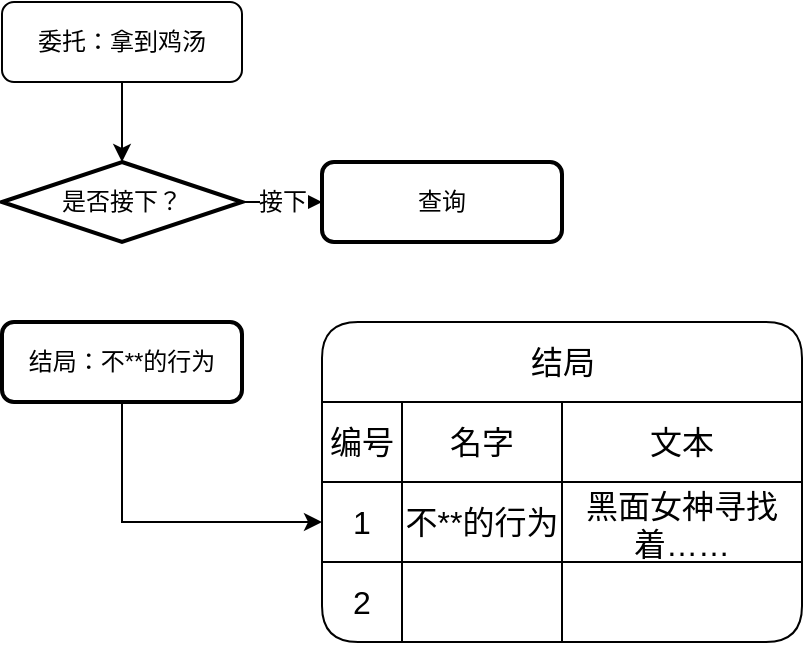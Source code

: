 <mxfile version="20.8.20" type="github">
  <diagram id="C5RBs43oDa-KdzZeNtuy" name="Page-1">
    <mxGraphModel dx="1674" dy="764" grid="1" gridSize="10" guides="1" tooltips="1" connect="1" arrows="1" fold="1" page="1" pageScale="1" pageWidth="827" pageHeight="1169" math="0" shadow="0">
      <root>
        <mxCell id="WIyWlLk6GJQsqaUBKTNV-0" />
        <mxCell id="WIyWlLk6GJQsqaUBKTNV-1" parent="WIyWlLk6GJQsqaUBKTNV-0" />
        <mxCell id="GXs71FnVznY9k2suRO1p-5" value="" style="edgeStyle=orthogonalEdgeStyle;rounded=0;orthogonalLoop=1;jettySize=auto;html=1;fontFamily=Helvetica;fontSize=12;fontColor=default;" edge="1" parent="WIyWlLk6GJQsqaUBKTNV-1" source="WIyWlLk6GJQsqaUBKTNV-3" target="GXs71FnVznY9k2suRO1p-4">
          <mxGeometry relative="1" as="geometry" />
        </mxCell>
        <mxCell id="WIyWlLk6GJQsqaUBKTNV-3" value="委托：拿到鸡汤" style="rounded=1;whiteSpace=wrap;html=1;fontSize=12;glass=0;strokeWidth=1;shadow=0;" parent="WIyWlLk6GJQsqaUBKTNV-1" vertex="1">
          <mxGeometry x="160" y="80" width="120" height="40" as="geometry" />
        </mxCell>
        <mxCell id="GXs71FnVznY9k2suRO1p-3" style="edgeStyle=orthogonalEdgeStyle;rounded=0;orthogonalLoop=1;jettySize=auto;html=1;exitX=0.5;exitY=1;exitDx=0;exitDy=0;" edge="1" parent="WIyWlLk6GJQsqaUBKTNV-1">
          <mxGeometry relative="1" as="geometry">
            <mxPoint x="220" y="200" as="sourcePoint" />
            <mxPoint x="220" y="200" as="targetPoint" />
          </mxGeometry>
        </mxCell>
        <mxCell id="GXs71FnVznY9k2suRO1p-7" value="接下" style="edgeStyle=orthogonalEdgeStyle;rounded=0;orthogonalLoop=1;jettySize=auto;html=1;fontFamily=Helvetica;fontSize=12;fontColor=default;" edge="1" parent="WIyWlLk6GJQsqaUBKTNV-1" source="GXs71FnVznY9k2suRO1p-4" target="GXs71FnVznY9k2suRO1p-6">
          <mxGeometry relative="1" as="geometry" />
        </mxCell>
        <mxCell id="GXs71FnVznY9k2suRO1p-4" value="是否接下？" style="strokeWidth=2;html=1;shape=mxgraph.flowchart.decision;whiteSpace=wrap;rounded=1;shadow=0;glass=0;strokeColor=default;fontFamily=Helvetica;fontSize=12;fontColor=default;fillColor=default;" vertex="1" parent="WIyWlLk6GJQsqaUBKTNV-1">
          <mxGeometry x="160" y="160" width="120" height="40" as="geometry" />
        </mxCell>
        <mxCell id="GXs71FnVznY9k2suRO1p-6" value="查询" style="whiteSpace=wrap;html=1;strokeWidth=2;rounded=1;shadow=0;glass=0;strokeColor=default;fontFamily=Helvetica;fontSize=12;fontColor=default;fillColor=default;" vertex="1" parent="WIyWlLk6GJQsqaUBKTNV-1">
          <mxGeometry x="320" y="160" width="120" height="40" as="geometry" />
        </mxCell>
        <mxCell id="GXs71FnVznY9k2suRO1p-22" style="edgeStyle=orthogonalEdgeStyle;rounded=0;orthogonalLoop=1;jettySize=auto;html=1;entryX=0;entryY=0.5;entryDx=0;entryDy=0;fontFamily=Helvetica;fontSize=12;fontColor=default;" edge="1" parent="WIyWlLk6GJQsqaUBKTNV-1" source="GXs71FnVznY9k2suRO1p-8" target="GXs71FnVznY9k2suRO1p-14">
          <mxGeometry relative="1" as="geometry" />
        </mxCell>
        <mxCell id="GXs71FnVznY9k2suRO1p-8" value="结局：不**的行为" style="whiteSpace=wrap;html=1;strokeWidth=2;rounded=1;shadow=0;glass=0;strokeColor=default;fontFamily=Helvetica;fontSize=12;fontColor=default;fillColor=default;" vertex="1" parent="WIyWlLk6GJQsqaUBKTNV-1">
          <mxGeometry x="160" y="240" width="120" height="40" as="geometry" />
        </mxCell>
        <mxCell id="GXs71FnVznY9k2suRO1p-9" value="结局" style="shape=table;startSize=40;container=1;collapsible=0;childLayout=tableLayout;strokeColor=default;fontSize=16;rounded=1;shadow=0;glass=0;strokeWidth=1;fontFamily=Helvetica;fontColor=default;fillColor=default;html=1;" vertex="1" parent="WIyWlLk6GJQsqaUBKTNV-1">
          <mxGeometry x="320" y="240" width="240" height="160" as="geometry" />
        </mxCell>
        <mxCell id="GXs71FnVznY9k2suRO1p-10" value="" style="shape=tableRow;horizontal=0;startSize=0;swimlaneHead=0;swimlaneBody=0;strokeColor=inherit;top=0;left=0;bottom=0;right=0;collapsible=0;dropTarget=0;fillColor=none;points=[[0,0.5],[1,0.5]];portConstraint=eastwest;fontSize=16;rounded=1;shadow=0;glass=0;strokeWidth=1;fontFamily=Helvetica;fontColor=default;html=1;" vertex="1" parent="GXs71FnVznY9k2suRO1p-9">
          <mxGeometry y="40" width="240" height="40" as="geometry" />
        </mxCell>
        <mxCell id="GXs71FnVznY9k2suRO1p-11" value="编号" style="shape=partialRectangle;html=1;whiteSpace=wrap;connectable=0;strokeColor=inherit;overflow=hidden;fillColor=none;top=0;left=0;bottom=0;right=0;pointerEvents=1;fontSize=16;rounded=1;shadow=0;glass=0;strokeWidth=1;fontFamily=Helvetica;fontColor=default;" vertex="1" parent="GXs71FnVznY9k2suRO1p-10">
          <mxGeometry width="40" height="40" as="geometry">
            <mxRectangle width="40" height="40" as="alternateBounds" />
          </mxGeometry>
        </mxCell>
        <mxCell id="GXs71FnVznY9k2suRO1p-12" value="名字" style="shape=partialRectangle;html=1;whiteSpace=wrap;connectable=0;strokeColor=inherit;overflow=hidden;fillColor=none;top=0;left=0;bottom=0;right=0;pointerEvents=1;fontSize=16;rounded=1;shadow=0;glass=0;strokeWidth=1;fontFamily=Helvetica;fontColor=default;" vertex="1" parent="GXs71FnVznY9k2suRO1p-10">
          <mxGeometry x="40" width="80" height="40" as="geometry">
            <mxRectangle width="80" height="40" as="alternateBounds" />
          </mxGeometry>
        </mxCell>
        <mxCell id="GXs71FnVznY9k2suRO1p-13" value="文本" style="shape=partialRectangle;html=1;whiteSpace=wrap;connectable=0;strokeColor=inherit;overflow=hidden;fillColor=none;top=0;left=0;bottom=0;right=0;pointerEvents=1;fontSize=16;rounded=1;shadow=0;glass=0;strokeWidth=1;fontFamily=Helvetica;fontColor=default;" vertex="1" parent="GXs71FnVznY9k2suRO1p-10">
          <mxGeometry x="120" width="120" height="40" as="geometry">
            <mxRectangle width="120" height="40" as="alternateBounds" />
          </mxGeometry>
        </mxCell>
        <mxCell id="GXs71FnVznY9k2suRO1p-14" value="" style="shape=tableRow;horizontal=0;startSize=0;swimlaneHead=0;swimlaneBody=0;strokeColor=inherit;top=0;left=0;bottom=0;right=0;collapsible=0;dropTarget=0;fillColor=none;points=[[0,0.5],[1,0.5]];portConstraint=eastwest;fontSize=16;rounded=1;shadow=0;glass=0;strokeWidth=1;fontFamily=Helvetica;fontColor=default;html=1;" vertex="1" parent="GXs71FnVznY9k2suRO1p-9">
          <mxGeometry y="80" width="240" height="40" as="geometry" />
        </mxCell>
        <mxCell id="GXs71FnVznY9k2suRO1p-15" value="1" style="shape=partialRectangle;html=1;whiteSpace=wrap;connectable=0;strokeColor=inherit;overflow=hidden;fillColor=none;top=0;left=0;bottom=0;right=0;pointerEvents=1;fontSize=16;rounded=1;shadow=0;glass=0;strokeWidth=1;fontFamily=Helvetica;fontColor=default;" vertex="1" parent="GXs71FnVznY9k2suRO1p-14">
          <mxGeometry width="40" height="40" as="geometry">
            <mxRectangle width="40" height="40" as="alternateBounds" />
          </mxGeometry>
        </mxCell>
        <mxCell id="GXs71FnVznY9k2suRO1p-16" value="不**的行为" style="shape=partialRectangle;html=1;whiteSpace=wrap;connectable=0;strokeColor=inherit;overflow=hidden;fillColor=none;top=0;left=0;bottom=0;right=0;pointerEvents=1;fontSize=16;rounded=1;shadow=0;glass=0;strokeWidth=1;fontFamily=Helvetica;fontColor=default;" vertex="1" parent="GXs71FnVznY9k2suRO1p-14">
          <mxGeometry x="40" width="80" height="40" as="geometry">
            <mxRectangle width="80" height="40" as="alternateBounds" />
          </mxGeometry>
        </mxCell>
        <mxCell id="GXs71FnVznY9k2suRO1p-17" value="黑面女神寻找着……" style="shape=partialRectangle;html=1;whiteSpace=wrap;connectable=0;strokeColor=inherit;overflow=hidden;fillColor=none;top=0;left=0;bottom=0;right=0;pointerEvents=1;fontSize=16;rounded=1;shadow=0;glass=0;strokeWidth=1;fontFamily=Helvetica;fontColor=default;" vertex="1" parent="GXs71FnVznY9k2suRO1p-14">
          <mxGeometry x="120" width="120" height="40" as="geometry">
            <mxRectangle width="120" height="40" as="alternateBounds" />
          </mxGeometry>
        </mxCell>
        <mxCell id="GXs71FnVznY9k2suRO1p-18" value="" style="shape=tableRow;horizontal=0;startSize=0;swimlaneHead=0;swimlaneBody=0;strokeColor=inherit;top=0;left=0;bottom=0;right=0;collapsible=0;dropTarget=0;fillColor=none;points=[[0,0.5],[1,0.5]];portConstraint=eastwest;fontSize=16;rounded=1;shadow=0;glass=0;strokeWidth=1;fontFamily=Helvetica;fontColor=default;html=1;" vertex="1" parent="GXs71FnVznY9k2suRO1p-9">
          <mxGeometry y="120" width="240" height="40" as="geometry" />
        </mxCell>
        <mxCell id="GXs71FnVznY9k2suRO1p-19" value="2" style="shape=partialRectangle;html=1;whiteSpace=wrap;connectable=0;strokeColor=inherit;overflow=hidden;fillColor=none;top=0;left=0;bottom=0;right=0;pointerEvents=1;fontSize=16;rounded=1;shadow=0;glass=0;strokeWidth=1;fontFamily=Helvetica;fontColor=default;" vertex="1" parent="GXs71FnVznY9k2suRO1p-18">
          <mxGeometry width="40" height="40" as="geometry">
            <mxRectangle width="40" height="40" as="alternateBounds" />
          </mxGeometry>
        </mxCell>
        <mxCell id="GXs71FnVznY9k2suRO1p-20" value="" style="shape=partialRectangle;html=1;whiteSpace=wrap;connectable=0;strokeColor=inherit;overflow=hidden;fillColor=none;top=0;left=0;bottom=0;right=0;pointerEvents=1;fontSize=16;rounded=1;shadow=0;glass=0;strokeWidth=1;fontFamily=Helvetica;fontColor=default;" vertex="1" parent="GXs71FnVznY9k2suRO1p-18">
          <mxGeometry x="40" width="80" height="40" as="geometry">
            <mxRectangle width="80" height="40" as="alternateBounds" />
          </mxGeometry>
        </mxCell>
        <mxCell id="GXs71FnVznY9k2suRO1p-21" value="" style="shape=partialRectangle;html=1;whiteSpace=wrap;connectable=0;strokeColor=inherit;overflow=hidden;fillColor=none;top=0;left=0;bottom=0;right=0;pointerEvents=1;fontSize=16;rounded=1;shadow=0;glass=0;strokeWidth=1;fontFamily=Helvetica;fontColor=default;" vertex="1" parent="GXs71FnVznY9k2suRO1p-18">
          <mxGeometry x="120" width="120" height="40" as="geometry">
            <mxRectangle width="120" height="40" as="alternateBounds" />
          </mxGeometry>
        </mxCell>
      </root>
    </mxGraphModel>
  </diagram>
</mxfile>
